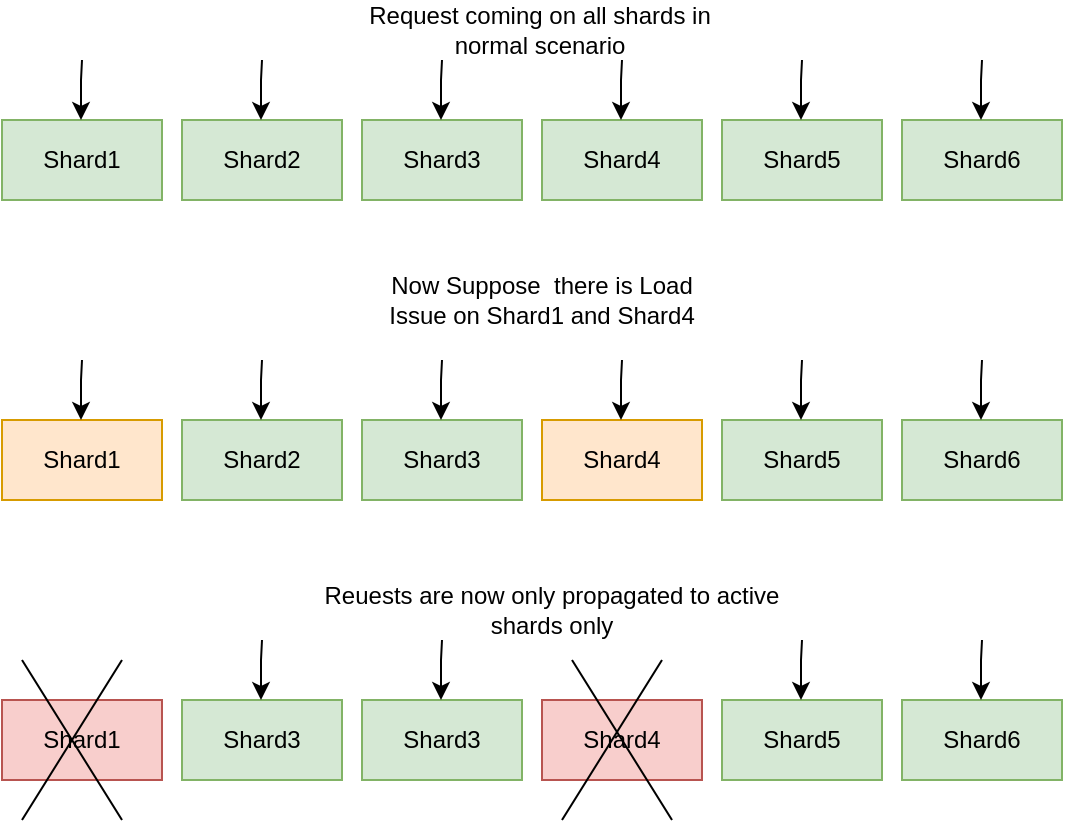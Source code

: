 <mxfile version="21.6.3" type="github">
  <diagram id="C5RBs43oDa-KdzZeNtuy" name="Page-1">
    <mxGraphModel dx="794" dy="509" grid="0" gridSize="10" guides="1" tooltips="1" connect="1" arrows="1" fold="1" page="1" pageScale="1" pageWidth="827" pageHeight="1169" background="#ffffff" math="0" shadow="0">
      <root>
        <mxCell id="WIyWlLk6GJQsqaUBKTNV-0" />
        <mxCell id="WIyWlLk6GJQsqaUBKTNV-1" parent="WIyWlLk6GJQsqaUBKTNV-0" />
        <mxCell id="v9AZux62Iw9rQtVp9hof-0" value="Shard1" style="rounded=0;whiteSpace=wrap;html=1;fillColor=#d5e8d4;strokeColor=#82b366;" vertex="1" parent="WIyWlLk6GJQsqaUBKTNV-1">
          <mxGeometry x="50" y="70" width="80" height="40" as="geometry" />
        </mxCell>
        <mxCell id="v9AZux62Iw9rQtVp9hof-1" value="Shard5" style="rounded=0;whiteSpace=wrap;html=1;fillColor=#d5e8d4;strokeColor=#82b366;" vertex="1" parent="WIyWlLk6GJQsqaUBKTNV-1">
          <mxGeometry x="410" y="70" width="80" height="40" as="geometry" />
        </mxCell>
        <mxCell id="v9AZux62Iw9rQtVp9hof-2" value="Shard4" style="rounded=0;whiteSpace=wrap;html=1;fillColor=#d5e8d4;strokeColor=#82b366;" vertex="1" parent="WIyWlLk6GJQsqaUBKTNV-1">
          <mxGeometry x="320" y="70" width="80" height="40" as="geometry" />
        </mxCell>
        <mxCell id="v9AZux62Iw9rQtVp9hof-3" value="Shard3" style="rounded=0;whiteSpace=wrap;html=1;fillColor=#d5e8d4;strokeColor=#82b366;" vertex="1" parent="WIyWlLk6GJQsqaUBKTNV-1">
          <mxGeometry x="230" y="70" width="80" height="40" as="geometry" />
        </mxCell>
        <mxCell id="v9AZux62Iw9rQtVp9hof-4" value="Shard2" style="rounded=0;whiteSpace=wrap;html=1;fillColor=#d5e8d4;strokeColor=#82b366;" vertex="1" parent="WIyWlLk6GJQsqaUBKTNV-1">
          <mxGeometry x="140" y="70" width="80" height="40" as="geometry" />
        </mxCell>
        <mxCell id="v9AZux62Iw9rQtVp9hof-5" value="Shard6" style="rounded=0;whiteSpace=wrap;html=1;fillColor=#d5e8d4;strokeColor=#82b366;" vertex="1" parent="WIyWlLk6GJQsqaUBKTNV-1">
          <mxGeometry x="500" y="70" width="80" height="40" as="geometry" />
        </mxCell>
        <mxCell id="v9AZux62Iw9rQtVp9hof-7" value="" style="endArrow=classic;html=1;rounded=0;" edge="1" parent="WIyWlLk6GJQsqaUBKTNV-1">
          <mxGeometry width="50" height="50" relative="1" as="geometry">
            <mxPoint x="90" y="40" as="sourcePoint" />
            <mxPoint x="89.5" y="70" as="targetPoint" />
            <Array as="points">
              <mxPoint x="89.5" y="50" />
            </Array>
          </mxGeometry>
        </mxCell>
        <mxCell id="v9AZux62Iw9rQtVp9hof-8" value="" style="endArrow=classic;html=1;rounded=0;" edge="1" parent="WIyWlLk6GJQsqaUBKTNV-1">
          <mxGeometry width="50" height="50" relative="1" as="geometry">
            <mxPoint x="180" y="40" as="sourcePoint" />
            <mxPoint x="179.5" y="70" as="targetPoint" />
            <Array as="points">
              <mxPoint x="179.5" y="50" />
            </Array>
          </mxGeometry>
        </mxCell>
        <mxCell id="v9AZux62Iw9rQtVp9hof-9" value="" style="endArrow=classic;html=1;rounded=0;" edge="1" parent="WIyWlLk6GJQsqaUBKTNV-1">
          <mxGeometry width="50" height="50" relative="1" as="geometry">
            <mxPoint x="270" y="40" as="sourcePoint" />
            <mxPoint x="269.5" y="70" as="targetPoint" />
            <Array as="points">
              <mxPoint x="269.5" y="50" />
            </Array>
          </mxGeometry>
        </mxCell>
        <mxCell id="v9AZux62Iw9rQtVp9hof-10" value="" style="endArrow=classic;html=1;rounded=0;" edge="1" parent="WIyWlLk6GJQsqaUBKTNV-1">
          <mxGeometry width="50" height="50" relative="1" as="geometry">
            <mxPoint x="360" y="40" as="sourcePoint" />
            <mxPoint x="359.5" y="70" as="targetPoint" />
            <Array as="points">
              <mxPoint x="359.5" y="50" />
            </Array>
          </mxGeometry>
        </mxCell>
        <mxCell id="v9AZux62Iw9rQtVp9hof-11" value="" style="endArrow=classic;html=1;rounded=0;" edge="1" parent="WIyWlLk6GJQsqaUBKTNV-1">
          <mxGeometry width="50" height="50" relative="1" as="geometry">
            <mxPoint x="450" y="40" as="sourcePoint" />
            <mxPoint x="449.5" y="70" as="targetPoint" />
            <Array as="points">
              <mxPoint x="449.5" y="50" />
            </Array>
          </mxGeometry>
        </mxCell>
        <mxCell id="v9AZux62Iw9rQtVp9hof-12" value="" style="endArrow=classic;html=1;rounded=0;" edge="1" parent="WIyWlLk6GJQsqaUBKTNV-1">
          <mxGeometry width="50" height="50" relative="1" as="geometry">
            <mxPoint x="540" y="40" as="sourcePoint" />
            <mxPoint x="539.5" y="70" as="targetPoint" />
            <Array as="points">
              <mxPoint x="539.5" y="50" />
            </Array>
          </mxGeometry>
        </mxCell>
        <mxCell id="v9AZux62Iw9rQtVp9hof-15" value="Shard1" style="rounded=0;whiteSpace=wrap;html=1;fillColor=#ffe6cc;strokeColor=#d79b00;" vertex="1" parent="WIyWlLk6GJQsqaUBKTNV-1">
          <mxGeometry x="50" y="220" width="80" height="40" as="geometry" />
        </mxCell>
        <mxCell id="v9AZux62Iw9rQtVp9hof-16" value="Shard5" style="rounded=0;whiteSpace=wrap;html=1;fillColor=#d5e8d4;strokeColor=#82b366;" vertex="1" parent="WIyWlLk6GJQsqaUBKTNV-1">
          <mxGeometry x="410" y="220" width="80" height="40" as="geometry" />
        </mxCell>
        <mxCell id="v9AZux62Iw9rQtVp9hof-17" value="Shard4" style="rounded=0;whiteSpace=wrap;html=1;fillColor=#ffe6cc;strokeColor=#d79b00;" vertex="1" parent="WIyWlLk6GJQsqaUBKTNV-1">
          <mxGeometry x="320" y="220" width="80" height="40" as="geometry" />
        </mxCell>
        <mxCell id="v9AZux62Iw9rQtVp9hof-18" value="Shard3" style="rounded=0;whiteSpace=wrap;html=1;fillColor=#d5e8d4;strokeColor=#82b366;" vertex="1" parent="WIyWlLk6GJQsqaUBKTNV-1">
          <mxGeometry x="230" y="220" width="80" height="40" as="geometry" />
        </mxCell>
        <mxCell id="v9AZux62Iw9rQtVp9hof-19" value="Shard2" style="rounded=0;whiteSpace=wrap;html=1;fillColor=#d5e8d4;strokeColor=#82b366;" vertex="1" parent="WIyWlLk6GJQsqaUBKTNV-1">
          <mxGeometry x="140" y="220" width="80" height="40" as="geometry" />
        </mxCell>
        <mxCell id="v9AZux62Iw9rQtVp9hof-20" value="Shard6" style="rounded=0;whiteSpace=wrap;html=1;fillColor=#d5e8d4;strokeColor=#82b366;" vertex="1" parent="WIyWlLk6GJQsqaUBKTNV-1">
          <mxGeometry x="500" y="220" width="80" height="40" as="geometry" />
        </mxCell>
        <mxCell id="v9AZux62Iw9rQtVp9hof-21" value="" style="endArrow=classic;html=1;rounded=0;" edge="1" parent="WIyWlLk6GJQsqaUBKTNV-1">
          <mxGeometry width="50" height="50" relative="1" as="geometry">
            <mxPoint x="90" y="190" as="sourcePoint" />
            <mxPoint x="89.5" y="220" as="targetPoint" />
            <Array as="points">
              <mxPoint x="89.5" y="200" />
            </Array>
          </mxGeometry>
        </mxCell>
        <mxCell id="v9AZux62Iw9rQtVp9hof-22" value="" style="endArrow=classic;html=1;rounded=0;" edge="1" parent="WIyWlLk6GJQsqaUBKTNV-1">
          <mxGeometry width="50" height="50" relative="1" as="geometry">
            <mxPoint x="180" y="190" as="sourcePoint" />
            <mxPoint x="179.5" y="220" as="targetPoint" />
            <Array as="points">
              <mxPoint x="179.5" y="200" />
            </Array>
          </mxGeometry>
        </mxCell>
        <mxCell id="v9AZux62Iw9rQtVp9hof-23" value="" style="endArrow=classic;html=1;rounded=0;" edge="1" parent="WIyWlLk6GJQsqaUBKTNV-1">
          <mxGeometry width="50" height="50" relative="1" as="geometry">
            <mxPoint x="270" y="190" as="sourcePoint" />
            <mxPoint x="269.5" y="220" as="targetPoint" />
            <Array as="points">
              <mxPoint x="269.5" y="200" />
            </Array>
          </mxGeometry>
        </mxCell>
        <mxCell id="v9AZux62Iw9rQtVp9hof-24" value="" style="endArrow=classic;html=1;rounded=0;" edge="1" parent="WIyWlLk6GJQsqaUBKTNV-1">
          <mxGeometry width="50" height="50" relative="1" as="geometry">
            <mxPoint x="360" y="190" as="sourcePoint" />
            <mxPoint x="359.5" y="220" as="targetPoint" />
            <Array as="points">
              <mxPoint x="359.5" y="200" />
            </Array>
          </mxGeometry>
        </mxCell>
        <mxCell id="v9AZux62Iw9rQtVp9hof-25" value="" style="endArrow=classic;html=1;rounded=0;" edge="1" parent="WIyWlLk6GJQsqaUBKTNV-1">
          <mxGeometry width="50" height="50" relative="1" as="geometry">
            <mxPoint x="450" y="190" as="sourcePoint" />
            <mxPoint x="449.5" y="220" as="targetPoint" />
            <Array as="points">
              <mxPoint x="449.5" y="200" />
            </Array>
          </mxGeometry>
        </mxCell>
        <mxCell id="v9AZux62Iw9rQtVp9hof-26" value="" style="endArrow=classic;html=1;rounded=0;" edge="1" parent="WIyWlLk6GJQsqaUBKTNV-1">
          <mxGeometry width="50" height="50" relative="1" as="geometry">
            <mxPoint x="540" y="190" as="sourcePoint" />
            <mxPoint x="539.5" y="220" as="targetPoint" />
            <Array as="points">
              <mxPoint x="539.5" y="200" />
            </Array>
          </mxGeometry>
        </mxCell>
        <mxCell id="v9AZux62Iw9rQtVp9hof-27" value="Shard1" style="rounded=0;whiteSpace=wrap;html=1;fillColor=#f8cecc;strokeColor=#b85450;" vertex="1" parent="WIyWlLk6GJQsqaUBKTNV-1">
          <mxGeometry x="50" y="360" width="80" height="40" as="geometry" />
        </mxCell>
        <mxCell id="v9AZux62Iw9rQtVp9hof-28" value="Shard5" style="rounded=0;whiteSpace=wrap;html=1;fillColor=#d5e8d4;strokeColor=#82b366;" vertex="1" parent="WIyWlLk6GJQsqaUBKTNV-1">
          <mxGeometry x="410" y="360" width="80" height="40" as="geometry" />
        </mxCell>
        <mxCell id="v9AZux62Iw9rQtVp9hof-29" value="Shard4" style="rounded=0;whiteSpace=wrap;html=1;fillColor=#f8cecc;strokeColor=#b85450;" vertex="1" parent="WIyWlLk6GJQsqaUBKTNV-1">
          <mxGeometry x="320" y="360" width="80" height="40" as="geometry" />
        </mxCell>
        <mxCell id="v9AZux62Iw9rQtVp9hof-30" value="Shard3" style="rounded=0;whiteSpace=wrap;html=1;fillColor=#d5e8d4;strokeColor=#82b366;" vertex="1" parent="WIyWlLk6GJQsqaUBKTNV-1">
          <mxGeometry x="230" y="360" width="80" height="40" as="geometry" />
        </mxCell>
        <mxCell id="v9AZux62Iw9rQtVp9hof-31" value="Shard3" style="rounded=0;whiteSpace=wrap;html=1;fillColor=#d5e8d4;strokeColor=#82b366;" vertex="1" parent="WIyWlLk6GJQsqaUBKTNV-1">
          <mxGeometry x="140" y="360" width="80" height="40" as="geometry" />
        </mxCell>
        <mxCell id="v9AZux62Iw9rQtVp9hof-32" value="Shard6" style="rounded=0;whiteSpace=wrap;html=1;fillColor=#d5e8d4;strokeColor=#82b366;" vertex="1" parent="WIyWlLk6GJQsqaUBKTNV-1">
          <mxGeometry x="500" y="360" width="80" height="40" as="geometry" />
        </mxCell>
        <mxCell id="v9AZux62Iw9rQtVp9hof-34" value="" style="endArrow=classic;html=1;rounded=0;" edge="1" parent="WIyWlLk6GJQsqaUBKTNV-1">
          <mxGeometry width="50" height="50" relative="1" as="geometry">
            <mxPoint x="180" y="330" as="sourcePoint" />
            <mxPoint x="179.5" y="360" as="targetPoint" />
            <Array as="points">
              <mxPoint x="179.5" y="340" />
            </Array>
          </mxGeometry>
        </mxCell>
        <mxCell id="v9AZux62Iw9rQtVp9hof-35" value="" style="endArrow=classic;html=1;rounded=0;" edge="1" parent="WIyWlLk6GJQsqaUBKTNV-1">
          <mxGeometry width="50" height="50" relative="1" as="geometry">
            <mxPoint x="270" y="330" as="sourcePoint" />
            <mxPoint x="269.5" y="360" as="targetPoint" />
            <Array as="points">
              <mxPoint x="269.5" y="340" />
            </Array>
          </mxGeometry>
        </mxCell>
        <mxCell id="v9AZux62Iw9rQtVp9hof-37" value="" style="endArrow=classic;html=1;rounded=0;" edge="1" parent="WIyWlLk6GJQsqaUBKTNV-1">
          <mxGeometry width="50" height="50" relative="1" as="geometry">
            <mxPoint x="450" y="330" as="sourcePoint" />
            <mxPoint x="449.5" y="360" as="targetPoint" />
            <Array as="points">
              <mxPoint x="449.5" y="340" />
            </Array>
          </mxGeometry>
        </mxCell>
        <mxCell id="v9AZux62Iw9rQtVp9hof-38" value="" style="endArrow=classic;html=1;rounded=0;" edge="1" parent="WIyWlLk6GJQsqaUBKTNV-1">
          <mxGeometry width="50" height="50" relative="1" as="geometry">
            <mxPoint x="540" y="330" as="sourcePoint" />
            <mxPoint x="539.5" y="360" as="targetPoint" />
            <Array as="points">
              <mxPoint x="539.5" y="340" />
            </Array>
          </mxGeometry>
        </mxCell>
        <mxCell id="v9AZux62Iw9rQtVp9hof-39" value="Request coming on all shards in normal scenario" style="text;html=1;strokeColor=none;fillColor=none;align=center;verticalAlign=middle;whiteSpace=wrap;rounded=0;" vertex="1" parent="WIyWlLk6GJQsqaUBKTNV-1">
          <mxGeometry x="224" y="10" width="190" height="30" as="geometry" />
        </mxCell>
        <mxCell id="v9AZux62Iw9rQtVp9hof-41" value="" style="endArrow=none;html=1;rounded=0;" edge="1" parent="WIyWlLk6GJQsqaUBKTNV-1">
          <mxGeometry width="50" height="50" relative="1" as="geometry">
            <mxPoint x="330" y="420" as="sourcePoint" />
            <mxPoint x="380" y="340" as="targetPoint" />
          </mxGeometry>
        </mxCell>
        <mxCell id="v9AZux62Iw9rQtVp9hof-42" value="" style="endArrow=none;html=1;rounded=0;" edge="1" parent="WIyWlLk6GJQsqaUBKTNV-1">
          <mxGeometry width="50" height="50" relative="1" as="geometry">
            <mxPoint x="60" y="420" as="sourcePoint" />
            <mxPoint x="110" y="340" as="targetPoint" />
          </mxGeometry>
        </mxCell>
        <mxCell id="v9AZux62Iw9rQtVp9hof-43" value="" style="endArrow=none;html=1;rounded=0;" edge="1" parent="WIyWlLk6GJQsqaUBKTNV-1">
          <mxGeometry width="50" height="50" relative="1" as="geometry">
            <mxPoint x="60" y="340" as="sourcePoint" />
            <mxPoint x="110" y="420" as="targetPoint" />
          </mxGeometry>
        </mxCell>
        <mxCell id="v9AZux62Iw9rQtVp9hof-44" value="" style="endArrow=none;html=1;rounded=0;" edge="1" parent="WIyWlLk6GJQsqaUBKTNV-1">
          <mxGeometry width="50" height="50" relative="1" as="geometry">
            <mxPoint x="335" y="340" as="sourcePoint" />
            <mxPoint x="385" y="420" as="targetPoint" />
          </mxGeometry>
        </mxCell>
        <mxCell id="v9AZux62Iw9rQtVp9hof-45" value="Now Suppose&amp;nbsp; there is Load Issue on Shard1 and Shard4" style="text;html=1;strokeColor=none;fillColor=none;align=center;verticalAlign=middle;whiteSpace=wrap;rounded=0;" vertex="1" parent="WIyWlLk6GJQsqaUBKTNV-1">
          <mxGeometry x="230" y="150" width="180" height="20" as="geometry" />
        </mxCell>
        <mxCell id="v9AZux62Iw9rQtVp9hof-47" value="Reuests are now only propagated to active shards only" style="text;html=1;strokeColor=none;fillColor=none;align=center;verticalAlign=middle;whiteSpace=wrap;rounded=0;" vertex="1" parent="WIyWlLk6GJQsqaUBKTNV-1">
          <mxGeometry x="210" y="300" width="230" height="30" as="geometry" />
        </mxCell>
      </root>
    </mxGraphModel>
  </diagram>
</mxfile>
